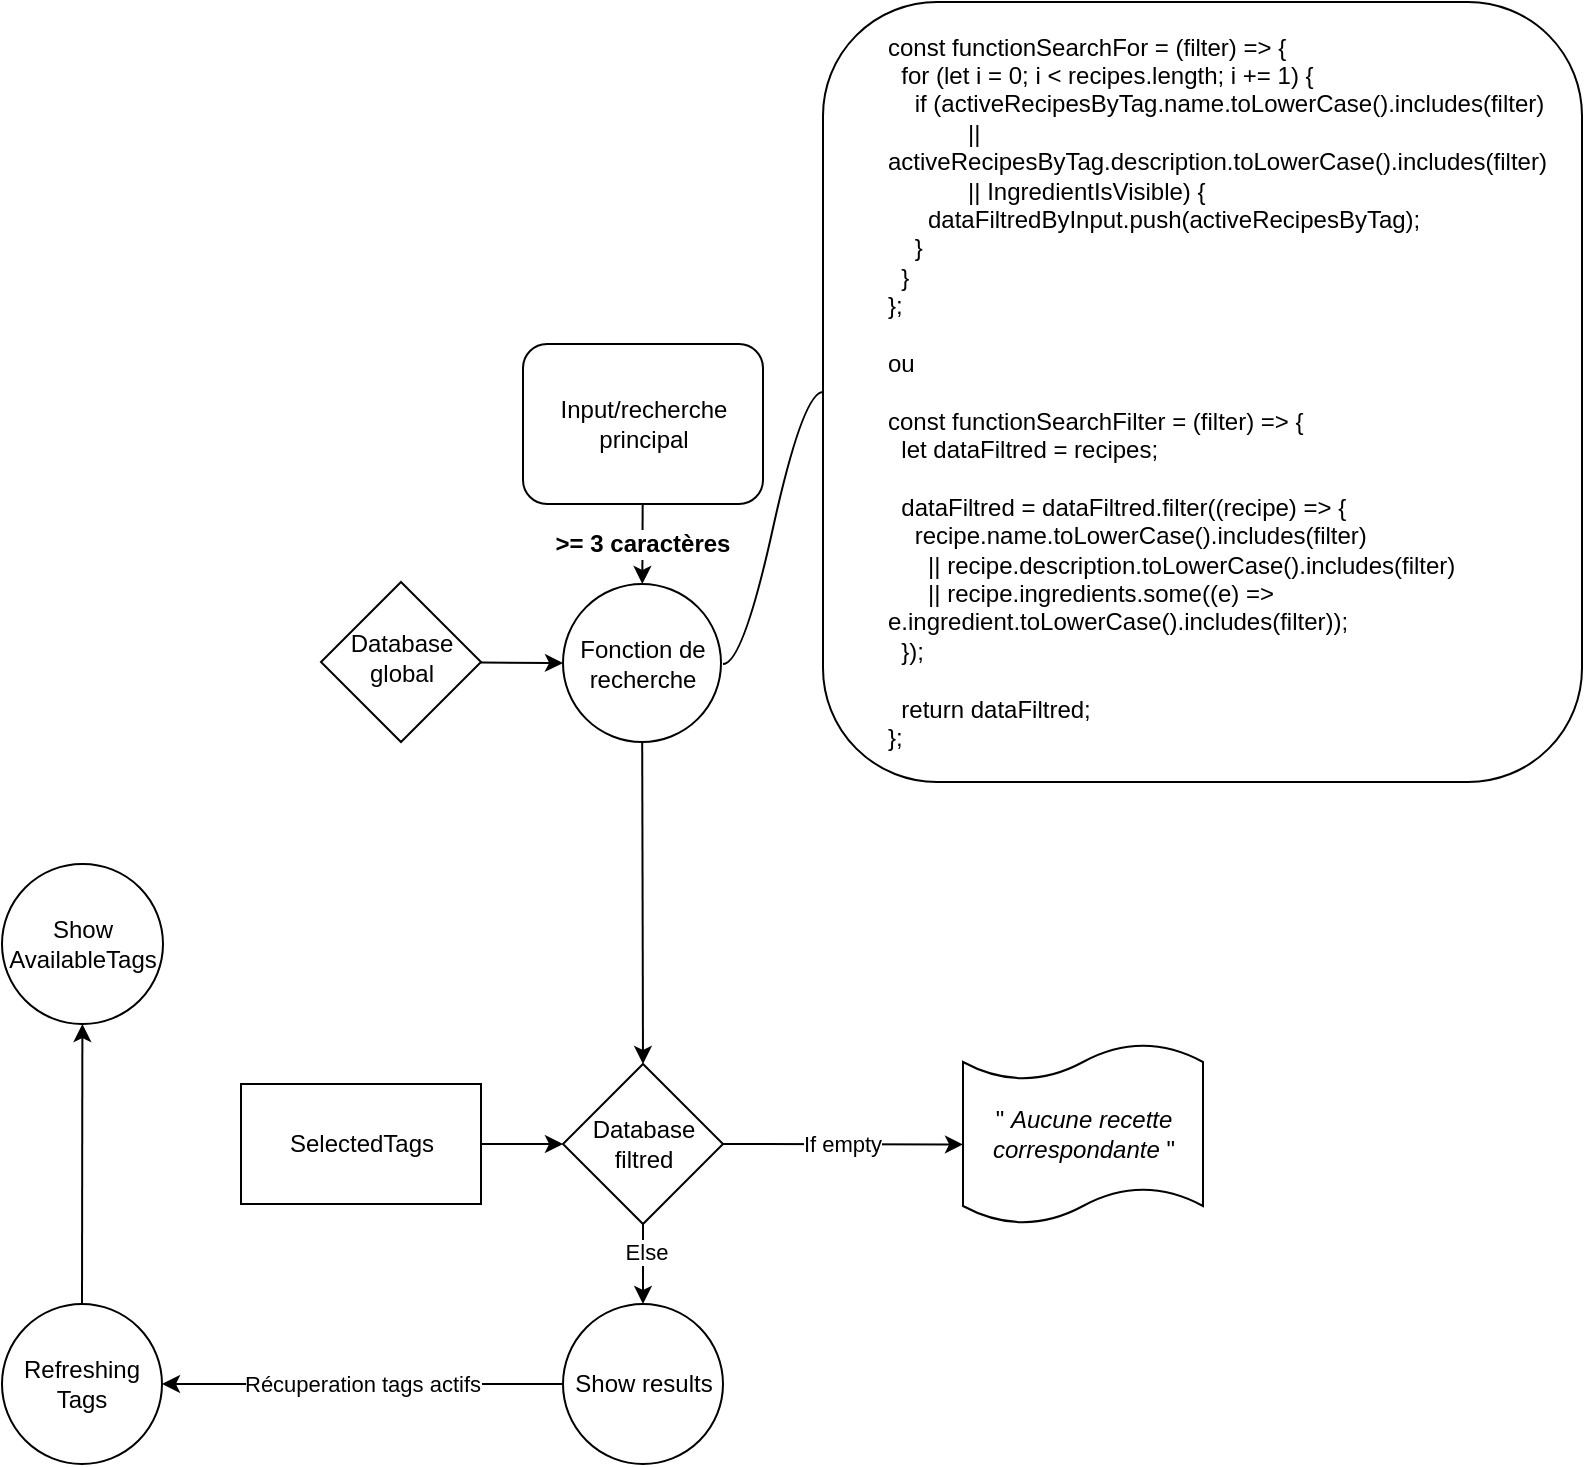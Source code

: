 <mxfile>
    <diagram id="C5RBs43oDa-KdzZeNtuy" name="Page-1">
        <mxGraphModel dx="994" dy="676" grid="1" gridSize="10" guides="1" tooltips="1" connect="1" arrows="1" fold="1" page="1" pageScale="1" pageWidth="827" pageHeight="1169" math="0" shadow="0">
            <root>
                <mxCell id="WIyWlLk6GJQsqaUBKTNV-0"/>
                <mxCell id="WIyWlLk6GJQsqaUBKTNV-1" parent="WIyWlLk6GJQsqaUBKTNV-0"/>
                <mxCell id="31" value="&lt;b style=&quot;font-size: 12px&quot;&gt;&amp;gt;= 3 caractères&lt;/b&gt;" style="edgeStyle=none;html=1;" parent="WIyWlLk6GJQsqaUBKTNV-1" source="WIyWlLk6GJQsqaUBKTNV-3" target="UkGyuSFhHr8JKLfEkiaR-8" edge="1">
                    <mxGeometry relative="1" as="geometry">
                        <mxPoint as="offset"/>
                    </mxGeometry>
                </mxCell>
                <mxCell id="WIyWlLk6GJQsqaUBKTNV-3" value="Input/recherche principal" style="rounded=1;whiteSpace=wrap;html=1;fontSize=12;glass=0;strokeWidth=1;shadow=0;" parent="WIyWlLk6GJQsqaUBKTNV-1" vertex="1">
                    <mxGeometry x="280.5" y="171" width="120" height="80" as="geometry"/>
                </mxCell>
                <mxCell id="49" value="" style="edgeStyle=none;html=1;startArrow=none;entryX=0;entryY=0.5;entryDx=0;entryDy=0;" parent="WIyWlLk6GJQsqaUBKTNV-1" source="WIyWlLk6GJQsqaUBKTNV-10" target="UkGyuSFhHr8JKLfEkiaR-8" edge="1">
                    <mxGeometry relative="1" as="geometry"/>
                </mxCell>
                <mxCell id="Ck7R_PQds7wtFQjoZcoj-53" value="" style="edgeStyle=none;html=1;entryX=0.5;entryY=0;entryDx=0;entryDy=0;" parent="WIyWlLk6GJQsqaUBKTNV-1" source="UkGyuSFhHr8JKLfEkiaR-8" target="UkGyuSFhHr8JKLfEkiaR-22" edge="1">
                    <mxGeometry relative="1" as="geometry">
                        <mxPoint x="340.5" y="431" as="targetPoint"/>
                    </mxGeometry>
                </mxCell>
                <mxCell id="UkGyuSFhHr8JKLfEkiaR-8" value="Fonction de recherche" style="ellipse;whiteSpace=wrap;html=1;aspect=fixed;" parent="WIyWlLk6GJQsqaUBKTNV-1" vertex="1">
                    <mxGeometry x="300.5" y="291" width="79" height="79" as="geometry"/>
                </mxCell>
                <mxCell id="UkGyuSFhHr8JKLfEkiaR-26" value="" style="edgeStyle=orthogonalEdgeStyle;rounded=0;orthogonalLoop=1;jettySize=auto;html=1;endArrow=classic;endFill=1;" parent="WIyWlLk6GJQsqaUBKTNV-1" source="UkGyuSFhHr8JKLfEkiaR-22" target="UkGyuSFhHr8JKLfEkiaR-25" edge="1">
                    <mxGeometry relative="1" as="geometry"/>
                </mxCell>
                <mxCell id="UkGyuSFhHr8JKLfEkiaR-28" value="Else" style="edgeLabel;html=1;align=center;verticalAlign=middle;resizable=0;points=[];" parent="UkGyuSFhHr8JKLfEkiaR-26" vertex="1" connectable="0">
                    <mxGeometry x="-0.328" y="1" relative="1" as="geometry">
                        <mxPoint as="offset"/>
                    </mxGeometry>
                </mxCell>
                <mxCell id="6" value="Récuperation tags actifs" style="edgeStyle=none;html=1;exitX=0;exitY=0.5;exitDx=0;exitDy=0;entryX=1;entryY=0.5;entryDx=0;entryDy=0;" parent="WIyWlLk6GJQsqaUBKTNV-1" source="UkGyuSFhHr8JKLfEkiaR-25" target="Ck7R_PQds7wtFQjoZcoj-57" edge="1">
                    <mxGeometry relative="1" as="geometry">
                        <mxPoint x="139.5" y="691" as="targetPoint"/>
                    </mxGeometry>
                </mxCell>
                <mxCell id="33" value="If empty" style="edgeStyle=none;html=1;exitX=1;exitY=0.5;exitDx=0;exitDy=0;entryX=0;entryY=0.558;entryDx=0;entryDy=0;entryPerimeter=0;" parent="WIyWlLk6GJQsqaUBKTNV-1" source="UkGyuSFhHr8JKLfEkiaR-22" target="11" edge="1">
                    <mxGeometry relative="1" as="geometry"/>
                </mxCell>
                <mxCell id="UkGyuSFhHr8JKLfEkiaR-22" value="Database filtred" style="rhombus;whiteSpace=wrap;html=1;" parent="WIyWlLk6GJQsqaUBKTNV-1" vertex="1">
                    <mxGeometry x="300.5" y="531" width="80" height="80" as="geometry"/>
                </mxCell>
                <mxCell id="UkGyuSFhHr8JKLfEkiaR-25" value="Show results" style="rounded=1;whiteSpace=wrap;html=1;arcSize=50;" parent="WIyWlLk6GJQsqaUBKTNV-1" vertex="1">
                    <mxGeometry x="300.5" y="651" width="80" height="80" as="geometry"/>
                </mxCell>
                <mxCell id="7" value="" style="edgeStyle=none;html=1;entryX=0;entryY=0.5;entryDx=0;entryDy=0;exitX=1;exitY=0.5;exitDx=0;exitDy=0;" parent="WIyWlLk6GJQsqaUBKTNV-1" source="Ck7R_PQds7wtFQjoZcoj-54" target="UkGyuSFhHr8JKLfEkiaR-22" edge="1">
                    <mxGeometry relative="1" as="geometry">
                        <mxPoint x="300.5" y="451" as="targetPoint"/>
                        <Array as="points"/>
                        <mxPoint as="offset"/>
                        <mxPoint x="140.5" y="571" as="sourcePoint"/>
                    </mxGeometry>
                </mxCell>
                <mxCell id="Ck7R_PQds7wtFQjoZcoj-56" value="" style="edgeStyle=none;html=1;exitX=0.5;exitY=0;exitDx=0;exitDy=0;" parent="WIyWlLk6GJQsqaUBKTNV-1" source="Ck7R_PQds7wtFQjoZcoj-57" target="Ck7R_PQds7wtFQjoZcoj-55" edge="1">
                    <mxGeometry relative="1" as="geometry">
                        <mxPoint x="60.0" y="651" as="sourcePoint"/>
                    </mxGeometry>
                </mxCell>
                <mxCell id="11" value="&lt;span&gt;&quot;&amp;nbsp;&lt;/span&gt;&lt;i&gt;Aucune recette correspondante&amp;nbsp;&lt;/i&gt;&lt;span&gt;&quot;&lt;/span&gt;" style="shape=tape;whiteSpace=wrap;html=1;size=0.2;" parent="WIyWlLk6GJQsqaUBKTNV-1" vertex="1">
                    <mxGeometry x="500.5" y="521" width="120" height="90" as="geometry"/>
                </mxCell>
                <mxCell id="45" value="" style="edgeStyle=entityRelationEdgeStyle;startArrow=none;endArrow=none;segment=10;curved=1;entryX=0;entryY=0.5;entryDx=0;entryDy=0;" parent="WIyWlLk6GJQsqaUBKTNV-1" target="52" edge="1">
                    <mxGeometry relative="1" as="geometry">
                        <mxPoint x="380.5" y="331" as="sourcePoint"/>
                        <mxPoint x="420.5" y="291" as="targetPoint"/>
                    </mxGeometry>
                </mxCell>
                <mxCell id="52" value="&lt;div&gt;const functionSearchFor = (filter) =&amp;gt; {&lt;/div&gt;&lt;div&gt;&amp;nbsp; for (let i = 0; i &amp;lt; recipes.length; i += 1) {&lt;/div&gt;&lt;div&gt;&amp;nbsp; &amp;nbsp; if (activeRecipesByTag.name.toLowerCase().includes(filter)&lt;/div&gt;&lt;div&gt;&amp;nbsp; &amp;nbsp; &amp;nbsp; &amp;nbsp; &amp;nbsp; &amp;nbsp; || activeRecipesByTag.description.toLowerCase().includes(filter)&lt;/div&gt;&lt;div&gt;&amp;nbsp; &amp;nbsp; &amp;nbsp; &amp;nbsp; &amp;nbsp; &amp;nbsp; || IngredientIsVisible) {&lt;/div&gt;&lt;div&gt;&amp;nbsp; &amp;nbsp; &amp;nbsp; dataFiltredByInput.push(activeRecipesByTag);&lt;/div&gt;&lt;div&gt;&amp;nbsp; &amp;nbsp; }&lt;/div&gt;&lt;div&gt;&amp;nbsp; }&lt;/div&gt;&lt;div&gt;};&lt;/div&gt;&lt;div&gt;&lt;br&gt;&lt;/div&gt;&lt;div&gt;ou&lt;/div&gt;&lt;div&gt;&lt;br&gt;&lt;/div&gt;&lt;div&gt;&lt;div&gt;const functionSearchFilter = (filter) =&amp;gt; {&lt;/div&gt;&lt;div&gt;&amp;nbsp; let dataFiltred = recipes;&lt;/div&gt;&lt;div&gt;&lt;br&gt;&lt;/div&gt;&lt;div&gt;&amp;nbsp; dataFiltred = dataFiltred.filter((recipe) =&amp;gt; {&lt;/div&gt;&lt;div&gt;&amp;nbsp; &amp;nbsp; recipe.name.toLowerCase().includes(filter)&lt;/div&gt;&lt;div&gt;&amp;nbsp; &amp;nbsp; &amp;nbsp; || recipe.description.toLowerCase().includes(filter)&lt;/div&gt;&lt;div&gt;&amp;nbsp; &amp;nbsp; &amp;nbsp; || recipe.ingredients.some((e) =&amp;gt; e.ingredient.toLowerCase().includes(filter));&lt;/div&gt;&lt;div&gt;&amp;nbsp; });&lt;/div&gt;&lt;div&gt;&lt;br&gt;&lt;/div&gt;&lt;div&gt;&amp;nbsp; return dataFiltred;&lt;/div&gt;&lt;div&gt;};&lt;/div&gt;&lt;/div&gt;" style="text;whiteSpace=wrap;html=1;strokeColor=default;rounded=1;fillColor=default;collapsible=0;dropTarget=0;autosize=0;fixDash=0;snapToPoint=0;metaEdit=0;backgroundOutline=0;resizeWidth=0;resizeHeight=0;treeFolding=0;treeMoving=0;comic=0;align=left;verticalAlign=middle;spacingLeft=30;" parent="WIyWlLk6GJQsqaUBKTNV-1" vertex="1">
                    <mxGeometry x="430.5" width="379.5" height="390" as="geometry"/>
                </mxCell>
                <mxCell id="WIyWlLk6GJQsqaUBKTNV-10" value="Database global" style="rhombus;whiteSpace=wrap;html=1;shadow=0;fontFamily=Helvetica;fontSize=12;align=center;strokeWidth=1;spacing=6;spacingTop=-4;" parent="WIyWlLk6GJQsqaUBKTNV-1" vertex="1">
                    <mxGeometry x="179.5" y="290" width="80" height="80" as="geometry"/>
                </mxCell>
                <mxCell id="Ck7R_PQds7wtFQjoZcoj-54" value="SelectedTags" style="rounded=0;whiteSpace=wrap;html=1;" parent="WIyWlLk6GJQsqaUBKTNV-1" vertex="1">
                    <mxGeometry x="139.5" y="541" width="120" height="60" as="geometry"/>
                </mxCell>
                <mxCell id="Ck7R_PQds7wtFQjoZcoj-55" value="Show AvailableTags" style="rounded=1;whiteSpace=wrap;html=1;arcSize=50;" parent="WIyWlLk6GJQsqaUBKTNV-1" vertex="1">
                    <mxGeometry x="20" y="431" width="80.5" height="80" as="geometry"/>
                </mxCell>
                <mxCell id="Ck7R_PQds7wtFQjoZcoj-57" value="&lt;span&gt;Refreshing Tags&lt;/span&gt;" style="ellipse;whiteSpace=wrap;html=1;aspect=fixed;" parent="WIyWlLk6GJQsqaUBKTNV-1" vertex="1">
                    <mxGeometry x="20" y="651" width="80" height="80" as="geometry"/>
                </mxCell>
            </root>
        </mxGraphModel>
    </diagram>
    <diagram id="ovDCla-i1lWdHCbVqCsQ" name="Page-2">
        <mxGraphModel dx="994" dy="676" grid="1" gridSize="10" guides="1" tooltips="1" connect="1" arrows="1" fold="1" page="1" pageScale="1" pageWidth="827" pageHeight="1169" math="0" shadow="0">
            <root>
                <mxCell id="ITzFzjqRKmFNJRwu4ggl-0"/>
                <mxCell id="ITzFzjqRKmFNJRwu4ggl-1" parent="ITzFzjqRKmFNJRwu4ggl-0"/>
                <mxCell id="PtlLT336sf0Oxcw-Efze-0" value="" style="edgeStyle=none;html=1;exitX=0.5;exitY=1;exitDx=0;exitDy=0;" edge="1" parent="ITzFzjqRKmFNJRwu4ggl-1" source="PtlLT336sf0Oxcw-Efze-1" target="PtlLT336sf0Oxcw-Efze-8">
                    <mxGeometry relative="1" as="geometry"/>
                </mxCell>
                <mxCell id="PtlLT336sf0Oxcw-Efze-1" value="Database&lt;br&gt;&amp;nbsp;filtred by&lt;br&gt;&amp;nbsp;tags" style="rhombus;whiteSpace=wrap;html=1;" vertex="1" parent="ITzFzjqRKmFNJRwu4ggl-1">
                    <mxGeometry x="389.25" y="562" width="100" height="100" as="geometry"/>
                </mxCell>
                <mxCell id="PtlLT336sf0Oxcw-Efze-2" value="" style="edgeStyle=none;html=1;entryX=0.5;entryY=0;entryDx=0;entryDy=0;exitX=0.5;exitY=1;exitDx=0;exitDy=0;" edge="1" parent="ITzFzjqRKmFNJRwu4ggl-1" source="PtlLT336sf0Oxcw-Efze-6" target="PtlLT336sf0Oxcw-Efze-1">
                    <mxGeometry relative="1" as="geometry">
                        <mxPoint x="638.75" y="304" as="targetPoint"/>
                        <Array as="points"/>
                        <mxPoint as="offset"/>
                        <mxPoint x="478.75" y="424" as="sourcePoint"/>
                    </mxGeometry>
                </mxCell>
                <mxCell id="PtlLT336sf0Oxcw-Efze-3" value="" style="edgeStyle=none;html=1;" edge="1" parent="ITzFzjqRKmFNJRwu4ggl-1" source="PtlLT336sf0Oxcw-Efze-4" target="PtlLT336sf0Oxcw-Efze-6">
                    <mxGeometry relative="1" as="geometry"/>
                </mxCell>
                <mxCell id="PtlLT336sf0Oxcw-Efze-4" value="SelectedTags" style="rounded=0;whiteSpace=wrap;html=1;" vertex="1" parent="ITzFzjqRKmFNJRwu4ggl-1">
                    <mxGeometry x="379.25" y="322" width="120" height="60" as="geometry"/>
                </mxCell>
                <mxCell id="PtlLT336sf0Oxcw-Efze-5" value="" style="edgeStyle=none;html=1;startArrow=none;entryX=0;entryY=0.5;entryDx=0;entryDy=0;exitX=1;exitY=0.5;exitDx=0;exitDy=0;" edge="1" parent="ITzFzjqRKmFNJRwu4ggl-1" source="PtlLT336sf0Oxcw-Efze-7" target="PtlLT336sf0Oxcw-Efze-6">
                    <mxGeometry relative="1" as="geometry">
                        <mxPoint x="367.75" y="424" as="sourcePoint"/>
                    </mxGeometry>
                </mxCell>
                <mxCell id="PtlLT336sf0Oxcw-Efze-6" value="Search function" style="ellipse;whiteSpace=wrap;html=1;aspect=fixed;" vertex="1" parent="ITzFzjqRKmFNJRwu4ggl-1">
                    <mxGeometry x="389.25" y="414.5" width="100" height="100" as="geometry"/>
                </mxCell>
                <mxCell id="PtlLT336sf0Oxcw-Efze-7" value="Recipe&lt;br&gt;global&lt;br&gt;Database" style="rhombus;whiteSpace=wrap;html=1;shadow=0;fontFamily=Helvetica;fontSize=12;align=center;strokeWidth=1;spacing=6;spacingTop=-4;" vertex="1" parent="ITzFzjqRKmFNJRwu4ggl-1">
                    <mxGeometry x="247.75" y="414.5" width="100" height="100" as="geometry"/>
                </mxCell>
                <mxCell id="bA8GaG4iE-v6o1TUs94y-1" value="" style="edgeStyle=none;html=1;entryX=0.5;entryY=0;entryDx=0;entryDy=0;" edge="1" parent="ITzFzjqRKmFNJRwu4ggl-1" source="PtlLT336sf0Oxcw-Efze-8" target="bA8GaG4iE-v6o1TUs94y-0">
                    <mxGeometry relative="1" as="geometry"/>
                </mxCell>
                <mxCell id="PtlLT336sf0Oxcw-Efze-8" value="Search function" style="ellipse;whiteSpace=wrap;html=1;aspect=fixed;" vertex="1" parent="ITzFzjqRKmFNJRwu4ggl-1">
                    <mxGeometry x="389.25" y="705" width="100" height="100" as="geometry"/>
                </mxCell>
                <mxCell id="PtlLT336sf0Oxcw-Efze-9" value="&lt;b style=&quot;font-size: 12px&quot;&gt;&amp;gt;= 3 caractères&lt;/b&gt;" style="edgeStyle=none;html=1;entryX=1;entryY=0.5;entryDx=0;entryDy=0;exitX=0;exitY=0.5;exitDx=0;exitDy=0;" edge="1" parent="ITzFzjqRKmFNJRwu4ggl-1" source="PtlLT336sf0Oxcw-Efze-10" target="PtlLT336sf0Oxcw-Efze-8">
                    <mxGeometry relative="1" as="geometry">
                        <mxPoint as="offset"/>
                        <mxPoint x="556.75" y="626.0" as="targetPoint"/>
                        <mxPoint x="577.75" y="705" as="sourcePoint"/>
                    </mxGeometry>
                </mxCell>
                <mxCell id="PtlLT336sf0Oxcw-Efze-10" value="Input/recherche principal" style="rounded=1;whiteSpace=wrap;html=1;fontSize=12;glass=0;strokeWidth=1;shadow=0;" vertex="1" parent="ITzFzjqRKmFNJRwu4ggl-1">
                    <mxGeometry x="618.25" y="715" width="120" height="80" as="geometry"/>
                </mxCell>
                <mxCell id="0MhyPrT5T_oXby-NbyBh-5" value="Else" style="edgeStyle=none;html=1;exitX=0.5;exitY=1;exitDx=0;exitDy=0;" edge="1" parent="ITzFzjqRKmFNJRwu4ggl-1" source="bA8GaG4iE-v6o1TUs94y-0" target="0MhyPrT5T_oXby-NbyBh-1">
                    <mxGeometry relative="1" as="geometry">
                        <mxPoint x="417.75" y="954" as="targetPoint"/>
                    </mxGeometry>
                </mxCell>
                <mxCell id="bA8GaG4iE-v6o1TUs94y-0" value="&lt;br&gt;Database filtred &lt;br&gt;by&amp;nbsp;tags &lt;br&gt;&amp;amp;&lt;br&gt;input" style="rhombus;whiteSpace=wrap;html=1;" vertex="1" parent="ITzFzjqRKmFNJRwu4ggl-1">
                    <mxGeometry x="374.25" y="852" width="130" height="130" as="geometry"/>
                </mxCell>
                <mxCell id="hs6rbPWyC__wXnMpXMhj-0" value="If empty" style="edgeStyle=none;html=1;exitX=1;exitY=0.5;exitDx=0;exitDy=0;entryX=0;entryY=0.558;entryDx=0;entryDy=0;entryPerimeter=0;" edge="1" parent="ITzFzjqRKmFNJRwu4ggl-1" source="bA8GaG4iE-v6o1TUs94y-0" target="hs6rbPWyC__wXnMpXMhj-1">
                    <mxGeometry relative="1" as="geometry">
                        <mxPoint x="508.25" y="884" as="sourcePoint"/>
                    </mxGeometry>
                </mxCell>
                <mxCell id="hs6rbPWyC__wXnMpXMhj-1" value="&lt;span&gt;&quot;&amp;nbsp;&lt;/span&gt;&lt;i&gt;Aucune recette correspondante&amp;nbsp;&lt;/i&gt;&lt;span&gt;&quot;&lt;/span&gt;" style="shape=tape;whiteSpace=wrap;html=1;size=0.2;" vertex="1" parent="ITzFzjqRKmFNJRwu4ggl-1">
                    <mxGeometry x="618.25" y="867" width="120" height="90" as="geometry"/>
                </mxCell>
                <mxCell id="0MhyPrT5T_oXby-NbyBh-0" value="Retrieval of active tags" style="edgeStyle=none;html=1;exitX=0;exitY=0.5;exitDx=0;exitDy=0;entryX=1;entryY=0.5;entryDx=0;entryDy=0;" edge="1" parent="ITzFzjqRKmFNJRwu4ggl-1" source="0MhyPrT5T_oXby-NbyBh-1" target="0MhyPrT5T_oXby-NbyBh-4">
                    <mxGeometry relative="1" as="geometry">
                        <mxPoint x="237.25" y="1054" as="targetPoint"/>
                    </mxGeometry>
                </mxCell>
                <mxCell id="0MhyPrT5T_oXby-NbyBh-1" value="Show results" style="shape=tape;whiteSpace=wrap;html=1;size=0.2;" vertex="1" parent="ITzFzjqRKmFNJRwu4ggl-1">
                    <mxGeometry x="379.25" y="1032" width="120" height="90" as="geometry"/>
                </mxCell>
                <mxCell id="0MhyPrT5T_oXby-NbyBh-3" value="Show AvailableTags" style="shape=tape;whiteSpace=wrap;html=1;size=0.2;" vertex="1" parent="ITzFzjqRKmFNJRwu4ggl-1">
                    <mxGeometry x="384.5" y="200" width="109.5" height="80" as="geometry"/>
                </mxCell>
                <mxCell id="-LPOfpCbkAOWwHCANCPM-0" style="edgeStyle=none;html=1;exitX=0.5;exitY=0;exitDx=0;exitDy=0;entryX=0.5;entryY=1;entryDx=0;entryDy=0;" edge="1" parent="ITzFzjqRKmFNJRwu4ggl-1" source="0MhyPrT5T_oXby-NbyBh-4" target="_StTFCG9vF2BCj-Gfrlq-1">
                    <mxGeometry relative="1" as="geometry"/>
                </mxCell>
                <mxCell id="0MhyPrT5T_oXby-NbyBh-4" value="&lt;span&gt;Refreshing&lt;br&gt;&lt;/span&gt;database&lt;span&gt;&amp;nbsp;of tags&lt;br&gt;&lt;/span&gt;" style="ellipse;whiteSpace=wrap;html=1;aspect=fixed;" vertex="1" parent="ITzFzjqRKmFNJRwu4ggl-1">
                    <mxGeometry x="108.25" y="1027" width="100" height="100" as="geometry"/>
                </mxCell>
                <mxCell id="_StTFCG9vF2BCj-Gfrlq-5" value="" style="edgeStyle=none;html=1;" edge="1" parent="ITzFzjqRKmFNJRwu4ggl-1" source="_StTFCG9vF2BCj-Gfrlq-0" target="_StTFCG9vF2BCj-Gfrlq-3">
                    <mxGeometry relative="1" as="geometry"/>
                </mxCell>
                <mxCell id="_StTFCG9vF2BCj-Gfrlq-0" value="secondary inputs &lt;br&gt;search in list of tags" style="rounded=1;whiteSpace=wrap;html=1;fontSize=12;glass=0;strokeWidth=1;shadow=0;" vertex="1" parent="ITzFzjqRKmFNJRwu4ggl-1">
                    <mxGeometry x="89" y="42" width="138.5" height="80" as="geometry"/>
                </mxCell>
                <mxCell id="-LPOfpCbkAOWwHCANCPM-1" style="edgeStyle=none;html=1;exitX=0.5;exitY=0;exitDx=0;exitDy=0;entryX=0.5;entryY=1;entryDx=0;entryDy=0;" edge="1" parent="ITzFzjqRKmFNJRwu4ggl-1" source="_StTFCG9vF2BCj-Gfrlq-1" target="_StTFCG9vF2BCj-Gfrlq-3">
                    <mxGeometry relative="1" as="geometry"/>
                </mxCell>
                <mxCell id="_StTFCG9vF2BCj-Gfrlq-1" value="Database of&lt;br&gt;&amp;nbsp;tags" style="rhombus;whiteSpace=wrap;html=1;" vertex="1" parent="ITzFzjqRKmFNJRwu4ggl-1">
                    <mxGeometry x="108.25" y="414" width="100" height="100" as="geometry"/>
                </mxCell>
                <mxCell id="_StTFCG9vF2BCj-Gfrlq-8" style="edgeStyle=none;html=1;exitX=1;exitY=0.5;exitDx=0;exitDy=0;entryX=0;entryY=0.5;entryDx=0;entryDy=0;entryPerimeter=0;" edge="1" parent="ITzFzjqRKmFNJRwu4ggl-1" source="_StTFCG9vF2BCj-Gfrlq-3" target="0MhyPrT5T_oXby-NbyBh-3">
                    <mxGeometry relative="1" as="geometry"/>
                </mxCell>
                <mxCell id="_StTFCG9vF2BCj-Gfrlq-3" value="Search function" style="ellipse;whiteSpace=wrap;html=1;aspect=fixed;" vertex="1" parent="ITzFzjqRKmFNJRwu4ggl-1">
                    <mxGeometry x="108.25" y="190" width="100" height="100" as="geometry"/>
                </mxCell>
            </root>
        </mxGraphModel>
    </diagram>
</mxfile>
